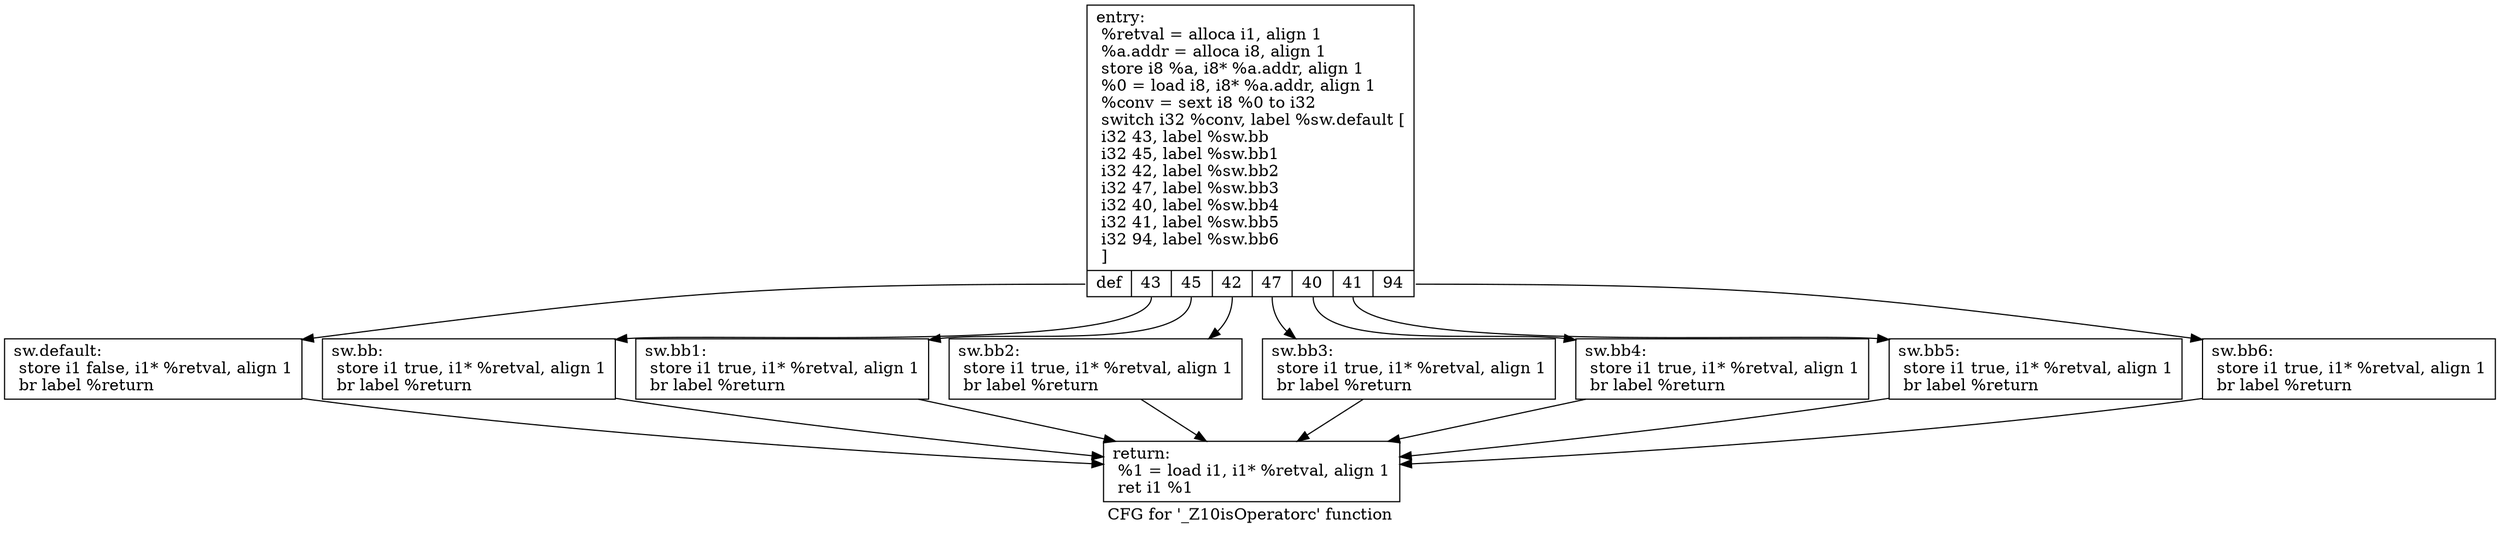 digraph "CFG for '_Z10isOperatorc' function" {
	label="CFG for '_Z10isOperatorc' function";

	Node0x6b1c9f0 [shape=record,label="{entry:\l  %retval = alloca i1, align 1\l  %a.addr = alloca i8, align 1\l  store i8 %a, i8* %a.addr, align 1\l  %0 = load i8, i8* %a.addr, align 1\l  %conv = sext i8 %0 to i32\l  switch i32 %conv, label %sw.default [\l    i32 43, label %sw.bb\l    i32 45, label %sw.bb1\l    i32 42, label %sw.bb2\l    i32 47, label %sw.bb3\l    i32 40, label %sw.bb4\l    i32 41, label %sw.bb5\l    i32 94, label %sw.bb6\l  ]\l|{<s0>def|<s1>43|<s2>45|<s3>42|<s4>47|<s5>40|<s6>41|<s7>94}}"];
	Node0x6b1c9f0:s0 -> Node0x6b38bb0;
	Node0x6b1c9f0:s1 -> Node0x6b38cc0;
	Node0x6b1c9f0:s2 -> Node0x6b38dc0;
	Node0x6b1c9f0:s3 -> Node0x6b38ec0;
	Node0x6b1c9f0:s4 -> Node0x6b38fc0;
	Node0x6b1c9f0:s5 -> Node0x6b390c0;
	Node0x6b1c9f0:s6 -> Node0x6b391c0;
	Node0x6b1c9f0:s7 -> Node0x6b392c0;
	Node0x6b38cc0 [shape=record,label="{sw.bb:                                            \l  store i1 true, i1* %retval, align 1\l  br label %return\l}"];
	Node0x6b38cc0 -> Node0x6b396d0;
	Node0x6b38dc0 [shape=record,label="{sw.bb1:                                           \l  store i1 true, i1* %retval, align 1\l  br label %return\l}"];
	Node0x6b38dc0 -> Node0x6b396d0;
	Node0x6b38ec0 [shape=record,label="{sw.bb2:                                           \l  store i1 true, i1* %retval, align 1\l  br label %return\l}"];
	Node0x6b38ec0 -> Node0x6b396d0;
	Node0x6b38fc0 [shape=record,label="{sw.bb3:                                           \l  store i1 true, i1* %retval, align 1\l  br label %return\l}"];
	Node0x6b38fc0 -> Node0x6b396d0;
	Node0x6b390c0 [shape=record,label="{sw.bb4:                                           \l  store i1 true, i1* %retval, align 1\l  br label %return\l}"];
	Node0x6b390c0 -> Node0x6b396d0;
	Node0x6b391c0 [shape=record,label="{sw.bb5:                                           \l  store i1 true, i1* %retval, align 1\l  br label %return\l}"];
	Node0x6b391c0 -> Node0x6b396d0;
	Node0x6b392c0 [shape=record,label="{sw.bb6:                                           \l  store i1 true, i1* %retval, align 1\l  br label %return\l}"];
	Node0x6b392c0 -> Node0x6b396d0;
	Node0x6b38bb0 [shape=record,label="{sw.default:                                       \l  store i1 false, i1* %retval, align 1\l  br label %return\l}"];
	Node0x6b38bb0 -> Node0x6b396d0;
	Node0x6b396d0 [shape=record,label="{return:                                           \l  %1 = load i1, i1* %retval, align 1\l  ret i1 %1\l}"];
}
